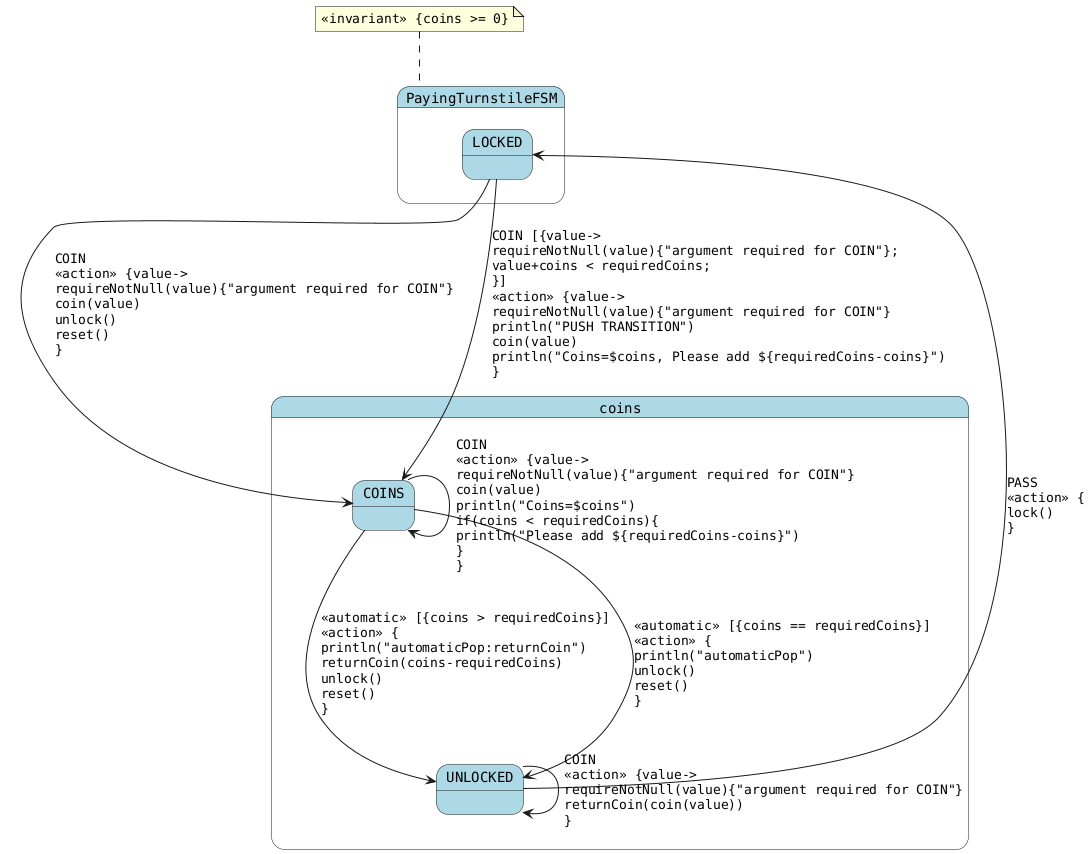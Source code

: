 @startuml
skinparam StateFontName Helvetica
skinparam defaultFontName Monospaced
skinparam state {
    BackgroundColor LightBlue
}
state coins {
COINS --> UNLOCKED : <<automatic>> [{coins > requiredCoins}]\l<<action>> {\lprintln("automaticPop:returnCoin")\lreturnCoin(coins-requiredCoins)\lunlock()\lreset()\l}
COINS --> UNLOCKED : <<automatic>> [{coins == requiredCoins}]\l<<action>> {\lprintln("automaticPop")\lunlock()\lreset()\l}
COINS --> COINS : COIN\l<<action>> {value->\lrequireNotNull(value){"argument required for COIN"}\lcoin(value)\lprintln("Coins=$coins")\lif(coins < requiredCoins){\lprintln("Please add ${requiredCoins-coins}")\l}\l}
}
state PayingTurnstileFSM {
LOCKED --> COINS : COIN\l<<action>> {value->\lrequireNotNull(value){"argument required for COIN"}\lcoin(value)\lunlock()\lreset()\l}
LOCKED --> COINS : COIN [{value->\lrequireNotNull(value){"argument required for COIN"};\lvalue+coins < requiredCoins;\l}]\l<<action>> {value->\lrequireNotNull(value){"argument required for COIN"}\lprintln("PUSH TRANSITION")\lcoin(value)\lprintln("Coins=$coins, Please add ${requiredCoins-coins}")\l}
UNLOCKED --> UNLOCKED : COIN\l<<action>> {value->\lrequireNotNull(value){"argument required for COIN"}\lreturnCoin(coin(value))\l}
UNLOCKED --> LOCKED : PASS\l<<action>> {\llock()\l}
}
note top of PayingTurnstileFSM
<<invariant>> {coins >= 0}
end note
@enduml
